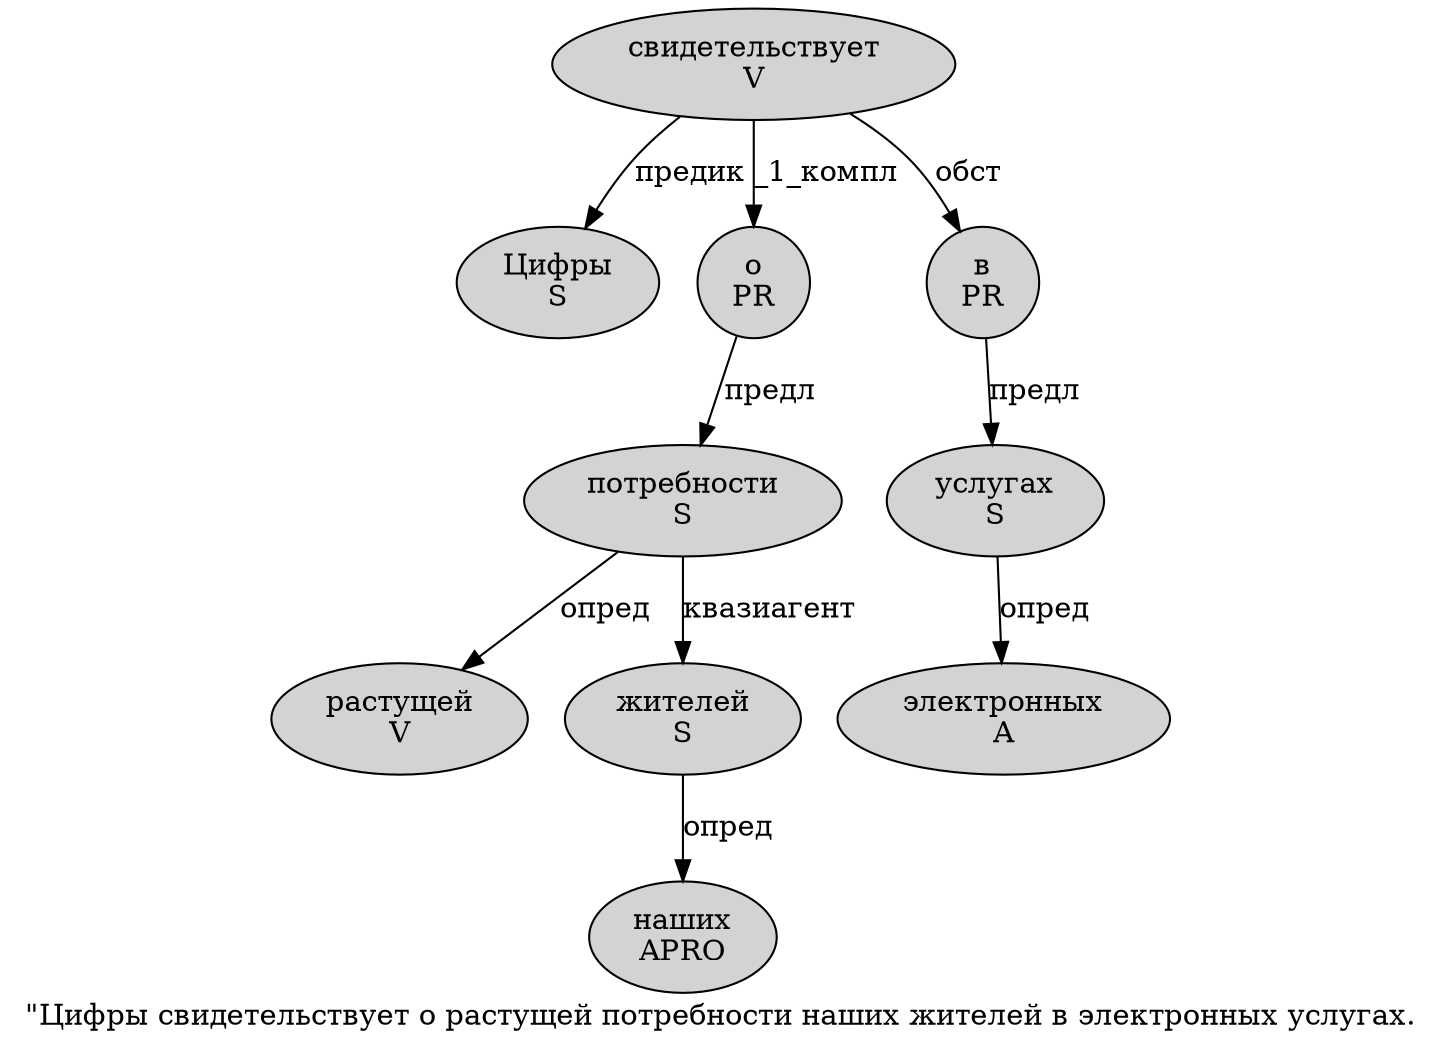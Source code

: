digraph SENTENCE_1012 {
	graph [label="\"Цифры свидетельствует о растущей потребности наших жителей в электронных услугах."]
	node [style=filled]
		1 [label="Цифры
S" color="" fillcolor=lightgray penwidth=1 shape=ellipse]
		2 [label="свидетельствует
V" color="" fillcolor=lightgray penwidth=1 shape=ellipse]
		3 [label="о
PR" color="" fillcolor=lightgray penwidth=1 shape=ellipse]
		4 [label="растущей
V" color="" fillcolor=lightgray penwidth=1 shape=ellipse]
		5 [label="потребности
S" color="" fillcolor=lightgray penwidth=1 shape=ellipse]
		6 [label="наших
APRO" color="" fillcolor=lightgray penwidth=1 shape=ellipse]
		7 [label="жителей
S" color="" fillcolor=lightgray penwidth=1 shape=ellipse]
		8 [label="в
PR" color="" fillcolor=lightgray penwidth=1 shape=ellipse]
		9 [label="электронных
A" color="" fillcolor=lightgray penwidth=1 shape=ellipse]
		10 [label="услугах
S" color="" fillcolor=lightgray penwidth=1 shape=ellipse]
			2 -> 1 [label="предик"]
			2 -> 3 [label="_1_компл"]
			2 -> 8 [label="обст"]
			5 -> 4 [label="опред"]
			5 -> 7 [label="квазиагент"]
			10 -> 9 [label="опред"]
			3 -> 5 [label="предл"]
			8 -> 10 [label="предл"]
			7 -> 6 [label="опред"]
}